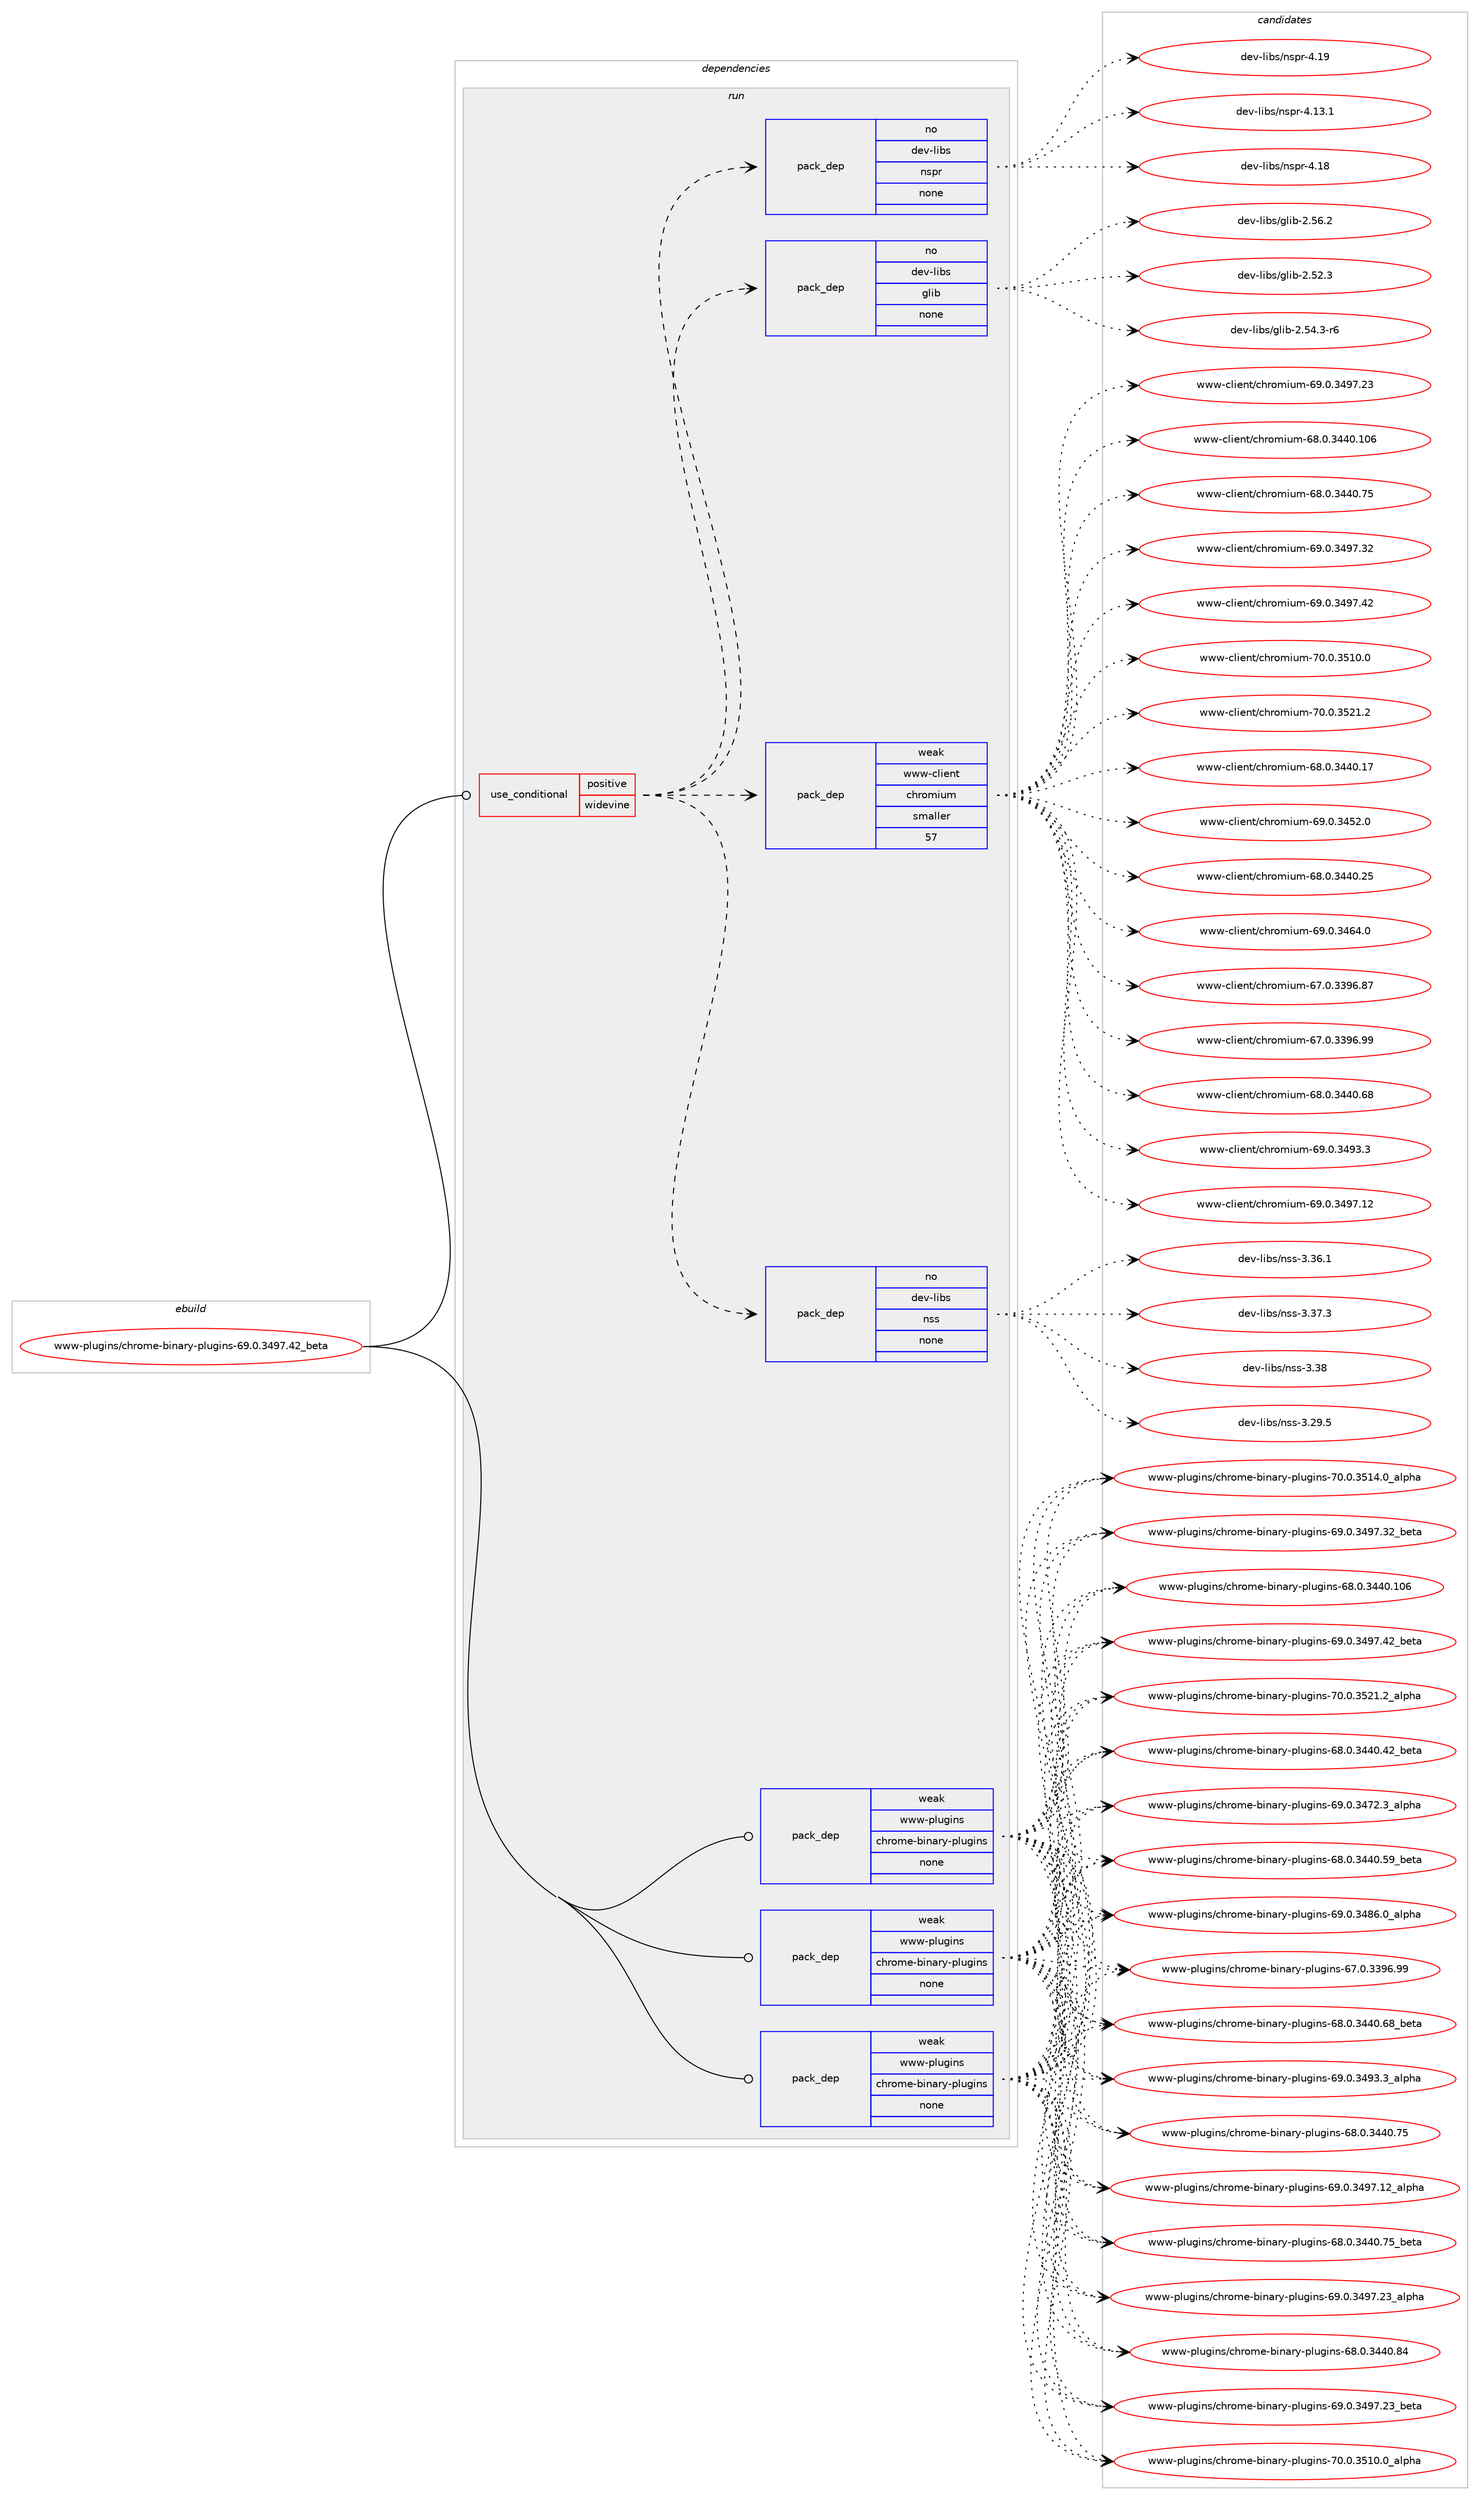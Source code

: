 digraph prolog {

# *************
# Graph options
# *************

newrank=true;
concentrate=true;
compound=true;
graph [rankdir=LR,fontname=Helvetica,fontsize=10,ranksep=1.5];#, ranksep=2.5, nodesep=0.2];
edge  [arrowhead=vee];
node  [fontname=Helvetica,fontsize=10];

# **********
# The ebuild
# **********

subgraph cluster_leftcol {
color=gray;
rank=same;
label=<<i>ebuild</i>>;
id [label="www-plugins/chrome-binary-plugins-69.0.3497.42_beta", color=red, width=4, href="../www-plugins/chrome-binary-plugins-69.0.3497.42_beta.svg"];
}

# ****************
# The dependencies
# ****************

subgraph cluster_midcol {
color=gray;
label=<<i>dependencies</i>>;
subgraph cluster_compile {
fillcolor="#eeeeee";
style=filled;
label=<<i>compile</i>>;
}
subgraph cluster_compileandrun {
fillcolor="#eeeeee";
style=filled;
label=<<i>compile and run</i>>;
}
subgraph cluster_run {
fillcolor="#eeeeee";
style=filled;
label=<<i>run</i>>;
subgraph cond338 {
dependency2432 [label=<<TABLE BORDER="0" CELLBORDER="1" CELLSPACING="0" CELLPADDING="4"><TR><TD ROWSPAN="3" CELLPADDING="10">use_conditional</TD></TR><TR><TD>positive</TD></TR><TR><TD>widevine</TD></TR></TABLE>>, shape=none, color=red];
subgraph pack1947 {
dependency2433 [label=<<TABLE BORDER="0" CELLBORDER="1" CELLSPACING="0" CELLPADDING="4" WIDTH="220"><TR><TD ROWSPAN="6" CELLPADDING="30">pack_dep</TD></TR><TR><TD WIDTH="110">no</TD></TR><TR><TD>dev-libs</TD></TR><TR><TD>glib</TD></TR><TR><TD>none</TD></TR><TR><TD></TD></TR></TABLE>>, shape=none, color=blue];
}
dependency2432:e -> dependency2433:w [weight=20,style="dashed",arrowhead="vee"];
subgraph pack1948 {
dependency2434 [label=<<TABLE BORDER="0" CELLBORDER="1" CELLSPACING="0" CELLPADDING="4" WIDTH="220"><TR><TD ROWSPAN="6" CELLPADDING="30">pack_dep</TD></TR><TR><TD WIDTH="110">no</TD></TR><TR><TD>dev-libs</TD></TR><TR><TD>nspr</TD></TR><TR><TD>none</TD></TR><TR><TD></TD></TR></TABLE>>, shape=none, color=blue];
}
dependency2432:e -> dependency2434:w [weight=20,style="dashed",arrowhead="vee"];
subgraph pack1949 {
dependency2435 [label=<<TABLE BORDER="0" CELLBORDER="1" CELLSPACING="0" CELLPADDING="4" WIDTH="220"><TR><TD ROWSPAN="6" CELLPADDING="30">pack_dep</TD></TR><TR><TD WIDTH="110">no</TD></TR><TR><TD>dev-libs</TD></TR><TR><TD>nss</TD></TR><TR><TD>none</TD></TR><TR><TD></TD></TR></TABLE>>, shape=none, color=blue];
}
dependency2432:e -> dependency2435:w [weight=20,style="dashed",arrowhead="vee"];
subgraph pack1950 {
dependency2436 [label=<<TABLE BORDER="0" CELLBORDER="1" CELLSPACING="0" CELLPADDING="4" WIDTH="220"><TR><TD ROWSPAN="6" CELLPADDING="30">pack_dep</TD></TR><TR><TD WIDTH="110">weak</TD></TR><TR><TD>www-client</TD></TR><TR><TD>chromium</TD></TR><TR><TD>smaller</TD></TR><TR><TD>57</TD></TR></TABLE>>, shape=none, color=blue];
}
dependency2432:e -> dependency2436:w [weight=20,style="dashed",arrowhead="vee"];
}
id:e -> dependency2432:w [weight=20,style="solid",arrowhead="odot"];
subgraph pack1951 {
dependency2437 [label=<<TABLE BORDER="0" CELLBORDER="1" CELLSPACING="0" CELLPADDING="4" WIDTH="220"><TR><TD ROWSPAN="6" CELLPADDING="30">pack_dep</TD></TR><TR><TD WIDTH="110">weak</TD></TR><TR><TD>www-plugins</TD></TR><TR><TD>chrome-binary-plugins</TD></TR><TR><TD>none</TD></TR><TR><TD></TD></TR></TABLE>>, shape=none, color=blue];
}
id:e -> dependency2437:w [weight=20,style="solid",arrowhead="odot"];
subgraph pack1952 {
dependency2438 [label=<<TABLE BORDER="0" CELLBORDER="1" CELLSPACING="0" CELLPADDING="4" WIDTH="220"><TR><TD ROWSPAN="6" CELLPADDING="30">pack_dep</TD></TR><TR><TD WIDTH="110">weak</TD></TR><TR><TD>www-plugins</TD></TR><TR><TD>chrome-binary-plugins</TD></TR><TR><TD>none</TD></TR><TR><TD></TD></TR></TABLE>>, shape=none, color=blue];
}
id:e -> dependency2438:w [weight=20,style="solid",arrowhead="odot"];
subgraph pack1953 {
dependency2439 [label=<<TABLE BORDER="0" CELLBORDER="1" CELLSPACING="0" CELLPADDING="4" WIDTH="220"><TR><TD ROWSPAN="6" CELLPADDING="30">pack_dep</TD></TR><TR><TD WIDTH="110">weak</TD></TR><TR><TD>www-plugins</TD></TR><TR><TD>chrome-binary-plugins</TD></TR><TR><TD>none</TD></TR><TR><TD></TD></TR></TABLE>>, shape=none, color=blue];
}
id:e -> dependency2439:w [weight=20,style="solid",arrowhead="odot"];
}
}

# **************
# The candidates
# **************

subgraph cluster_choices {
rank=same;
color=gray;
label=<<i>candidates</i>>;

subgraph choice1947 {
color=black;
nodesep=1;
choice1001011184510810598115471031081059845504653504651 [label="dev-libs/glib-2.52.3", color=red, width=4,href="../dev-libs/glib-2.52.3.svg"];
choice10010111845108105981154710310810598455046535246514511454 [label="dev-libs/glib-2.54.3-r6", color=red, width=4,href="../dev-libs/glib-2.54.3-r6.svg"];
choice1001011184510810598115471031081059845504653544650 [label="dev-libs/glib-2.56.2", color=red, width=4,href="../dev-libs/glib-2.56.2.svg"];
dependency2433:e -> choice1001011184510810598115471031081059845504653504651:w [style=dotted,weight="100"];
dependency2433:e -> choice10010111845108105981154710310810598455046535246514511454:w [style=dotted,weight="100"];
dependency2433:e -> choice1001011184510810598115471031081059845504653544650:w [style=dotted,weight="100"];
}
subgraph choice1948 {
color=black;
nodesep=1;
choice10010111845108105981154711011511211445524649514649 [label="dev-libs/nspr-4.13.1", color=red, width=4,href="../dev-libs/nspr-4.13.1.svg"];
choice1001011184510810598115471101151121144552464956 [label="dev-libs/nspr-4.18", color=red, width=4,href="../dev-libs/nspr-4.18.svg"];
choice1001011184510810598115471101151121144552464957 [label="dev-libs/nspr-4.19", color=red, width=4,href="../dev-libs/nspr-4.19.svg"];
dependency2434:e -> choice10010111845108105981154711011511211445524649514649:w [style=dotted,weight="100"];
dependency2434:e -> choice1001011184510810598115471101151121144552464956:w [style=dotted,weight="100"];
dependency2434:e -> choice1001011184510810598115471101151121144552464957:w [style=dotted,weight="100"];
}
subgraph choice1949 {
color=black;
nodesep=1;
choice10010111845108105981154711011511545514650574653 [label="dev-libs/nss-3.29.5", color=red, width=4,href="../dev-libs/nss-3.29.5.svg"];
choice10010111845108105981154711011511545514651544649 [label="dev-libs/nss-3.36.1", color=red, width=4,href="../dev-libs/nss-3.36.1.svg"];
choice10010111845108105981154711011511545514651554651 [label="dev-libs/nss-3.37.3", color=red, width=4,href="../dev-libs/nss-3.37.3.svg"];
choice1001011184510810598115471101151154551465156 [label="dev-libs/nss-3.38", color=red, width=4,href="../dev-libs/nss-3.38.svg"];
dependency2435:e -> choice10010111845108105981154711011511545514650574653:w [style=dotted,weight="100"];
dependency2435:e -> choice10010111845108105981154711011511545514651544649:w [style=dotted,weight="100"];
dependency2435:e -> choice10010111845108105981154711011511545514651554651:w [style=dotted,weight="100"];
dependency2435:e -> choice1001011184510810598115471101151154551465156:w [style=dotted,weight="100"];
}
subgraph choice1950 {
color=black;
nodesep=1;
choice1191191194599108105101110116479910411411110910511710945545646484651525248464955 [label="www-client/chromium-68.0.3440.17", color=red, width=4,href="../www-client/chromium-68.0.3440.17.svg"];
choice11911911945991081051011101164799104114111109105117109455457464846515253504648 [label="www-client/chromium-69.0.3452.0", color=red, width=4,href="../www-client/chromium-69.0.3452.0.svg"];
choice1191191194599108105101110116479910411411110910511710945545646484651525248465053 [label="www-client/chromium-68.0.3440.25", color=red, width=4,href="../www-client/chromium-68.0.3440.25.svg"];
choice11911911945991081051011101164799104114111109105117109455457464846515254524648 [label="www-client/chromium-69.0.3464.0", color=red, width=4,href="../www-client/chromium-69.0.3464.0.svg"];
choice1191191194599108105101110116479910411411110910511710945545546484651515754465655 [label="www-client/chromium-67.0.3396.87", color=red, width=4,href="../www-client/chromium-67.0.3396.87.svg"];
choice1191191194599108105101110116479910411411110910511710945545546484651515754465757 [label="www-client/chromium-67.0.3396.99", color=red, width=4,href="../www-client/chromium-67.0.3396.99.svg"];
choice1191191194599108105101110116479910411411110910511710945545646484651525248465456 [label="www-client/chromium-68.0.3440.68", color=red, width=4,href="../www-client/chromium-68.0.3440.68.svg"];
choice11911911945991081051011101164799104114111109105117109455457464846515257514651 [label="www-client/chromium-69.0.3493.3", color=red, width=4,href="../www-client/chromium-69.0.3493.3.svg"];
choice1191191194599108105101110116479910411411110910511710945545746484651525755464950 [label="www-client/chromium-69.0.3497.12", color=red, width=4,href="../www-client/chromium-69.0.3497.12.svg"];
choice1191191194599108105101110116479910411411110910511710945545746484651525755465051 [label="www-client/chromium-69.0.3497.23", color=red, width=4,href="../www-client/chromium-69.0.3497.23.svg"];
choice119119119459910810510111011647991041141111091051171094554564648465152524846494854 [label="www-client/chromium-68.0.3440.106", color=red, width=4,href="../www-client/chromium-68.0.3440.106.svg"];
choice1191191194599108105101110116479910411411110910511710945545646484651525248465553 [label="www-client/chromium-68.0.3440.75", color=red, width=4,href="../www-client/chromium-68.0.3440.75.svg"];
choice1191191194599108105101110116479910411411110910511710945545746484651525755465150 [label="www-client/chromium-69.0.3497.32", color=red, width=4,href="../www-client/chromium-69.0.3497.32.svg"];
choice1191191194599108105101110116479910411411110910511710945545746484651525755465250 [label="www-client/chromium-69.0.3497.42", color=red, width=4,href="../www-client/chromium-69.0.3497.42.svg"];
choice11911911945991081051011101164799104114111109105117109455548464846515349484648 [label="www-client/chromium-70.0.3510.0", color=red, width=4,href="../www-client/chromium-70.0.3510.0.svg"];
choice11911911945991081051011101164799104114111109105117109455548464846515350494650 [label="www-client/chromium-70.0.3521.2", color=red, width=4,href="../www-client/chromium-70.0.3521.2.svg"];
dependency2436:e -> choice1191191194599108105101110116479910411411110910511710945545646484651525248464955:w [style=dotted,weight="100"];
dependency2436:e -> choice11911911945991081051011101164799104114111109105117109455457464846515253504648:w [style=dotted,weight="100"];
dependency2436:e -> choice1191191194599108105101110116479910411411110910511710945545646484651525248465053:w [style=dotted,weight="100"];
dependency2436:e -> choice11911911945991081051011101164799104114111109105117109455457464846515254524648:w [style=dotted,weight="100"];
dependency2436:e -> choice1191191194599108105101110116479910411411110910511710945545546484651515754465655:w [style=dotted,weight="100"];
dependency2436:e -> choice1191191194599108105101110116479910411411110910511710945545546484651515754465757:w [style=dotted,weight="100"];
dependency2436:e -> choice1191191194599108105101110116479910411411110910511710945545646484651525248465456:w [style=dotted,weight="100"];
dependency2436:e -> choice11911911945991081051011101164799104114111109105117109455457464846515257514651:w [style=dotted,weight="100"];
dependency2436:e -> choice1191191194599108105101110116479910411411110910511710945545746484651525755464950:w [style=dotted,weight="100"];
dependency2436:e -> choice1191191194599108105101110116479910411411110910511710945545746484651525755465051:w [style=dotted,weight="100"];
dependency2436:e -> choice119119119459910810510111011647991041141111091051171094554564648465152524846494854:w [style=dotted,weight="100"];
dependency2436:e -> choice1191191194599108105101110116479910411411110910511710945545646484651525248465553:w [style=dotted,weight="100"];
dependency2436:e -> choice1191191194599108105101110116479910411411110910511710945545746484651525755465150:w [style=dotted,weight="100"];
dependency2436:e -> choice1191191194599108105101110116479910411411110910511710945545746484651525755465250:w [style=dotted,weight="100"];
dependency2436:e -> choice11911911945991081051011101164799104114111109105117109455548464846515349484648:w [style=dotted,weight="100"];
dependency2436:e -> choice11911911945991081051011101164799104114111109105117109455548464846515350494650:w [style=dotted,weight="100"];
}
subgraph choice1951 {
color=black;
nodesep=1;
choice1191191194511210811710310511011547991041141111091014598105110971141214511210811710310511011545545646484651525248465250959810111697 [label="www-plugins/chrome-binary-plugins-68.0.3440.42_beta", color=red, width=4,href="../www-plugins/chrome-binary-plugins-68.0.3440.42_beta.svg"];
choice11911911945112108117103105110115479910411411110910145981051109711412145112108117103105110115455457464846515255504651959710811210497 [label="www-plugins/chrome-binary-plugins-69.0.3472.3_alpha", color=red, width=4,href="../www-plugins/chrome-binary-plugins-69.0.3472.3_alpha.svg"];
choice1191191194511210811710310511011547991041141111091014598105110971141214511210811710310511011545545646484651525248465357959810111697 [label="www-plugins/chrome-binary-plugins-68.0.3440.59_beta", color=red, width=4,href="../www-plugins/chrome-binary-plugins-68.0.3440.59_beta.svg"];
choice11911911945112108117103105110115479910411411110910145981051109711412145112108117103105110115455457464846515256544648959710811210497 [label="www-plugins/chrome-binary-plugins-69.0.3486.0_alpha", color=red, width=4,href="../www-plugins/chrome-binary-plugins-69.0.3486.0_alpha.svg"];
choice1191191194511210811710310511011547991041141111091014598105110971141214511210811710310511011545545546484651515754465757 [label="www-plugins/chrome-binary-plugins-67.0.3396.99", color=red, width=4,href="../www-plugins/chrome-binary-plugins-67.0.3396.99.svg"];
choice1191191194511210811710310511011547991041141111091014598105110971141214511210811710310511011545545646484651525248465456959810111697 [label="www-plugins/chrome-binary-plugins-68.0.3440.68_beta", color=red, width=4,href="../www-plugins/chrome-binary-plugins-68.0.3440.68_beta.svg"];
choice11911911945112108117103105110115479910411411110910145981051109711412145112108117103105110115455457464846515257514651959710811210497 [label="www-plugins/chrome-binary-plugins-69.0.3493.3_alpha", color=red, width=4,href="../www-plugins/chrome-binary-plugins-69.0.3493.3_alpha.svg"];
choice1191191194511210811710310511011547991041141111091014598105110971141214511210811710310511011545545646484651525248465553 [label="www-plugins/chrome-binary-plugins-68.0.3440.75", color=red, width=4,href="../www-plugins/chrome-binary-plugins-68.0.3440.75.svg"];
choice1191191194511210811710310511011547991041141111091014598105110971141214511210811710310511011545545746484651525755464950959710811210497 [label="www-plugins/chrome-binary-plugins-69.0.3497.12_alpha", color=red, width=4,href="../www-plugins/chrome-binary-plugins-69.0.3497.12_alpha.svg"];
choice1191191194511210811710310511011547991041141111091014598105110971141214511210811710310511011545545646484651525248465553959810111697 [label="www-plugins/chrome-binary-plugins-68.0.3440.75_beta", color=red, width=4,href="../www-plugins/chrome-binary-plugins-68.0.3440.75_beta.svg"];
choice1191191194511210811710310511011547991041141111091014598105110971141214511210811710310511011545545746484651525755465051959710811210497 [label="www-plugins/chrome-binary-plugins-69.0.3497.23_alpha", color=red, width=4,href="../www-plugins/chrome-binary-plugins-69.0.3497.23_alpha.svg"];
choice1191191194511210811710310511011547991041141111091014598105110971141214511210811710310511011545545646484651525248465652 [label="www-plugins/chrome-binary-plugins-68.0.3440.84", color=red, width=4,href="../www-plugins/chrome-binary-plugins-68.0.3440.84.svg"];
choice1191191194511210811710310511011547991041141111091014598105110971141214511210811710310511011545545746484651525755465051959810111697 [label="www-plugins/chrome-binary-plugins-69.0.3497.23_beta", color=red, width=4,href="../www-plugins/chrome-binary-plugins-69.0.3497.23_beta.svg"];
choice11911911945112108117103105110115479910411411110910145981051109711412145112108117103105110115455548464846515349484648959710811210497 [label="www-plugins/chrome-binary-plugins-70.0.3510.0_alpha", color=red, width=4,href="../www-plugins/chrome-binary-plugins-70.0.3510.0_alpha.svg"];
choice11911911945112108117103105110115479910411411110910145981051109711412145112108117103105110115455548464846515349524648959710811210497 [label="www-plugins/chrome-binary-plugins-70.0.3514.0_alpha", color=red, width=4,href="../www-plugins/chrome-binary-plugins-70.0.3514.0_alpha.svg"];
choice1191191194511210811710310511011547991041141111091014598105110971141214511210811710310511011545545746484651525755465150959810111697 [label="www-plugins/chrome-binary-plugins-69.0.3497.32_beta", color=red, width=4,href="../www-plugins/chrome-binary-plugins-69.0.3497.32_beta.svg"];
choice119119119451121081171031051101154799104114111109101459810511097114121451121081171031051101154554564648465152524846494854 [label="www-plugins/chrome-binary-plugins-68.0.3440.106", color=red, width=4,href="../www-plugins/chrome-binary-plugins-68.0.3440.106.svg"];
choice1191191194511210811710310511011547991041141111091014598105110971141214511210811710310511011545545746484651525755465250959810111697 [label="www-plugins/chrome-binary-plugins-69.0.3497.42_beta", color=red, width=4,href="../www-plugins/chrome-binary-plugins-69.0.3497.42_beta.svg"];
choice11911911945112108117103105110115479910411411110910145981051109711412145112108117103105110115455548464846515350494650959710811210497 [label="www-plugins/chrome-binary-plugins-70.0.3521.2_alpha", color=red, width=4,href="../www-plugins/chrome-binary-plugins-70.0.3521.2_alpha.svg"];
dependency2437:e -> choice1191191194511210811710310511011547991041141111091014598105110971141214511210811710310511011545545646484651525248465250959810111697:w [style=dotted,weight="100"];
dependency2437:e -> choice11911911945112108117103105110115479910411411110910145981051109711412145112108117103105110115455457464846515255504651959710811210497:w [style=dotted,weight="100"];
dependency2437:e -> choice1191191194511210811710310511011547991041141111091014598105110971141214511210811710310511011545545646484651525248465357959810111697:w [style=dotted,weight="100"];
dependency2437:e -> choice11911911945112108117103105110115479910411411110910145981051109711412145112108117103105110115455457464846515256544648959710811210497:w [style=dotted,weight="100"];
dependency2437:e -> choice1191191194511210811710310511011547991041141111091014598105110971141214511210811710310511011545545546484651515754465757:w [style=dotted,weight="100"];
dependency2437:e -> choice1191191194511210811710310511011547991041141111091014598105110971141214511210811710310511011545545646484651525248465456959810111697:w [style=dotted,weight="100"];
dependency2437:e -> choice11911911945112108117103105110115479910411411110910145981051109711412145112108117103105110115455457464846515257514651959710811210497:w [style=dotted,weight="100"];
dependency2437:e -> choice1191191194511210811710310511011547991041141111091014598105110971141214511210811710310511011545545646484651525248465553:w [style=dotted,weight="100"];
dependency2437:e -> choice1191191194511210811710310511011547991041141111091014598105110971141214511210811710310511011545545746484651525755464950959710811210497:w [style=dotted,weight="100"];
dependency2437:e -> choice1191191194511210811710310511011547991041141111091014598105110971141214511210811710310511011545545646484651525248465553959810111697:w [style=dotted,weight="100"];
dependency2437:e -> choice1191191194511210811710310511011547991041141111091014598105110971141214511210811710310511011545545746484651525755465051959710811210497:w [style=dotted,weight="100"];
dependency2437:e -> choice1191191194511210811710310511011547991041141111091014598105110971141214511210811710310511011545545646484651525248465652:w [style=dotted,weight="100"];
dependency2437:e -> choice1191191194511210811710310511011547991041141111091014598105110971141214511210811710310511011545545746484651525755465051959810111697:w [style=dotted,weight="100"];
dependency2437:e -> choice11911911945112108117103105110115479910411411110910145981051109711412145112108117103105110115455548464846515349484648959710811210497:w [style=dotted,weight="100"];
dependency2437:e -> choice11911911945112108117103105110115479910411411110910145981051109711412145112108117103105110115455548464846515349524648959710811210497:w [style=dotted,weight="100"];
dependency2437:e -> choice1191191194511210811710310511011547991041141111091014598105110971141214511210811710310511011545545746484651525755465150959810111697:w [style=dotted,weight="100"];
dependency2437:e -> choice119119119451121081171031051101154799104114111109101459810511097114121451121081171031051101154554564648465152524846494854:w [style=dotted,weight="100"];
dependency2437:e -> choice1191191194511210811710310511011547991041141111091014598105110971141214511210811710310511011545545746484651525755465250959810111697:w [style=dotted,weight="100"];
dependency2437:e -> choice11911911945112108117103105110115479910411411110910145981051109711412145112108117103105110115455548464846515350494650959710811210497:w [style=dotted,weight="100"];
}
subgraph choice1952 {
color=black;
nodesep=1;
choice1191191194511210811710310511011547991041141111091014598105110971141214511210811710310511011545545646484651525248465250959810111697 [label="www-plugins/chrome-binary-plugins-68.0.3440.42_beta", color=red, width=4,href="../www-plugins/chrome-binary-plugins-68.0.3440.42_beta.svg"];
choice11911911945112108117103105110115479910411411110910145981051109711412145112108117103105110115455457464846515255504651959710811210497 [label="www-plugins/chrome-binary-plugins-69.0.3472.3_alpha", color=red, width=4,href="../www-plugins/chrome-binary-plugins-69.0.3472.3_alpha.svg"];
choice1191191194511210811710310511011547991041141111091014598105110971141214511210811710310511011545545646484651525248465357959810111697 [label="www-plugins/chrome-binary-plugins-68.0.3440.59_beta", color=red, width=4,href="../www-plugins/chrome-binary-plugins-68.0.3440.59_beta.svg"];
choice11911911945112108117103105110115479910411411110910145981051109711412145112108117103105110115455457464846515256544648959710811210497 [label="www-plugins/chrome-binary-plugins-69.0.3486.0_alpha", color=red, width=4,href="../www-plugins/chrome-binary-plugins-69.0.3486.0_alpha.svg"];
choice1191191194511210811710310511011547991041141111091014598105110971141214511210811710310511011545545546484651515754465757 [label="www-plugins/chrome-binary-plugins-67.0.3396.99", color=red, width=4,href="../www-plugins/chrome-binary-plugins-67.0.3396.99.svg"];
choice1191191194511210811710310511011547991041141111091014598105110971141214511210811710310511011545545646484651525248465456959810111697 [label="www-plugins/chrome-binary-plugins-68.0.3440.68_beta", color=red, width=4,href="../www-plugins/chrome-binary-plugins-68.0.3440.68_beta.svg"];
choice11911911945112108117103105110115479910411411110910145981051109711412145112108117103105110115455457464846515257514651959710811210497 [label="www-plugins/chrome-binary-plugins-69.0.3493.3_alpha", color=red, width=4,href="../www-plugins/chrome-binary-plugins-69.0.3493.3_alpha.svg"];
choice1191191194511210811710310511011547991041141111091014598105110971141214511210811710310511011545545646484651525248465553 [label="www-plugins/chrome-binary-plugins-68.0.3440.75", color=red, width=4,href="../www-plugins/chrome-binary-plugins-68.0.3440.75.svg"];
choice1191191194511210811710310511011547991041141111091014598105110971141214511210811710310511011545545746484651525755464950959710811210497 [label="www-plugins/chrome-binary-plugins-69.0.3497.12_alpha", color=red, width=4,href="../www-plugins/chrome-binary-plugins-69.0.3497.12_alpha.svg"];
choice1191191194511210811710310511011547991041141111091014598105110971141214511210811710310511011545545646484651525248465553959810111697 [label="www-plugins/chrome-binary-plugins-68.0.3440.75_beta", color=red, width=4,href="../www-plugins/chrome-binary-plugins-68.0.3440.75_beta.svg"];
choice1191191194511210811710310511011547991041141111091014598105110971141214511210811710310511011545545746484651525755465051959710811210497 [label="www-plugins/chrome-binary-plugins-69.0.3497.23_alpha", color=red, width=4,href="../www-plugins/chrome-binary-plugins-69.0.3497.23_alpha.svg"];
choice1191191194511210811710310511011547991041141111091014598105110971141214511210811710310511011545545646484651525248465652 [label="www-plugins/chrome-binary-plugins-68.0.3440.84", color=red, width=4,href="../www-plugins/chrome-binary-plugins-68.0.3440.84.svg"];
choice1191191194511210811710310511011547991041141111091014598105110971141214511210811710310511011545545746484651525755465051959810111697 [label="www-plugins/chrome-binary-plugins-69.0.3497.23_beta", color=red, width=4,href="../www-plugins/chrome-binary-plugins-69.0.3497.23_beta.svg"];
choice11911911945112108117103105110115479910411411110910145981051109711412145112108117103105110115455548464846515349484648959710811210497 [label="www-plugins/chrome-binary-plugins-70.0.3510.0_alpha", color=red, width=4,href="../www-plugins/chrome-binary-plugins-70.0.3510.0_alpha.svg"];
choice11911911945112108117103105110115479910411411110910145981051109711412145112108117103105110115455548464846515349524648959710811210497 [label="www-plugins/chrome-binary-plugins-70.0.3514.0_alpha", color=red, width=4,href="../www-plugins/chrome-binary-plugins-70.0.3514.0_alpha.svg"];
choice1191191194511210811710310511011547991041141111091014598105110971141214511210811710310511011545545746484651525755465150959810111697 [label="www-plugins/chrome-binary-plugins-69.0.3497.32_beta", color=red, width=4,href="../www-plugins/chrome-binary-plugins-69.0.3497.32_beta.svg"];
choice119119119451121081171031051101154799104114111109101459810511097114121451121081171031051101154554564648465152524846494854 [label="www-plugins/chrome-binary-plugins-68.0.3440.106", color=red, width=4,href="../www-plugins/chrome-binary-plugins-68.0.3440.106.svg"];
choice1191191194511210811710310511011547991041141111091014598105110971141214511210811710310511011545545746484651525755465250959810111697 [label="www-plugins/chrome-binary-plugins-69.0.3497.42_beta", color=red, width=4,href="../www-plugins/chrome-binary-plugins-69.0.3497.42_beta.svg"];
choice11911911945112108117103105110115479910411411110910145981051109711412145112108117103105110115455548464846515350494650959710811210497 [label="www-plugins/chrome-binary-plugins-70.0.3521.2_alpha", color=red, width=4,href="../www-plugins/chrome-binary-plugins-70.0.3521.2_alpha.svg"];
dependency2438:e -> choice1191191194511210811710310511011547991041141111091014598105110971141214511210811710310511011545545646484651525248465250959810111697:w [style=dotted,weight="100"];
dependency2438:e -> choice11911911945112108117103105110115479910411411110910145981051109711412145112108117103105110115455457464846515255504651959710811210497:w [style=dotted,weight="100"];
dependency2438:e -> choice1191191194511210811710310511011547991041141111091014598105110971141214511210811710310511011545545646484651525248465357959810111697:w [style=dotted,weight="100"];
dependency2438:e -> choice11911911945112108117103105110115479910411411110910145981051109711412145112108117103105110115455457464846515256544648959710811210497:w [style=dotted,weight="100"];
dependency2438:e -> choice1191191194511210811710310511011547991041141111091014598105110971141214511210811710310511011545545546484651515754465757:w [style=dotted,weight="100"];
dependency2438:e -> choice1191191194511210811710310511011547991041141111091014598105110971141214511210811710310511011545545646484651525248465456959810111697:w [style=dotted,weight="100"];
dependency2438:e -> choice11911911945112108117103105110115479910411411110910145981051109711412145112108117103105110115455457464846515257514651959710811210497:w [style=dotted,weight="100"];
dependency2438:e -> choice1191191194511210811710310511011547991041141111091014598105110971141214511210811710310511011545545646484651525248465553:w [style=dotted,weight="100"];
dependency2438:e -> choice1191191194511210811710310511011547991041141111091014598105110971141214511210811710310511011545545746484651525755464950959710811210497:w [style=dotted,weight="100"];
dependency2438:e -> choice1191191194511210811710310511011547991041141111091014598105110971141214511210811710310511011545545646484651525248465553959810111697:w [style=dotted,weight="100"];
dependency2438:e -> choice1191191194511210811710310511011547991041141111091014598105110971141214511210811710310511011545545746484651525755465051959710811210497:w [style=dotted,weight="100"];
dependency2438:e -> choice1191191194511210811710310511011547991041141111091014598105110971141214511210811710310511011545545646484651525248465652:w [style=dotted,weight="100"];
dependency2438:e -> choice1191191194511210811710310511011547991041141111091014598105110971141214511210811710310511011545545746484651525755465051959810111697:w [style=dotted,weight="100"];
dependency2438:e -> choice11911911945112108117103105110115479910411411110910145981051109711412145112108117103105110115455548464846515349484648959710811210497:w [style=dotted,weight="100"];
dependency2438:e -> choice11911911945112108117103105110115479910411411110910145981051109711412145112108117103105110115455548464846515349524648959710811210497:w [style=dotted,weight="100"];
dependency2438:e -> choice1191191194511210811710310511011547991041141111091014598105110971141214511210811710310511011545545746484651525755465150959810111697:w [style=dotted,weight="100"];
dependency2438:e -> choice119119119451121081171031051101154799104114111109101459810511097114121451121081171031051101154554564648465152524846494854:w [style=dotted,weight="100"];
dependency2438:e -> choice1191191194511210811710310511011547991041141111091014598105110971141214511210811710310511011545545746484651525755465250959810111697:w [style=dotted,weight="100"];
dependency2438:e -> choice11911911945112108117103105110115479910411411110910145981051109711412145112108117103105110115455548464846515350494650959710811210497:w [style=dotted,weight="100"];
}
subgraph choice1953 {
color=black;
nodesep=1;
choice1191191194511210811710310511011547991041141111091014598105110971141214511210811710310511011545545646484651525248465250959810111697 [label="www-plugins/chrome-binary-plugins-68.0.3440.42_beta", color=red, width=4,href="../www-plugins/chrome-binary-plugins-68.0.3440.42_beta.svg"];
choice11911911945112108117103105110115479910411411110910145981051109711412145112108117103105110115455457464846515255504651959710811210497 [label="www-plugins/chrome-binary-plugins-69.0.3472.3_alpha", color=red, width=4,href="../www-plugins/chrome-binary-plugins-69.0.3472.3_alpha.svg"];
choice1191191194511210811710310511011547991041141111091014598105110971141214511210811710310511011545545646484651525248465357959810111697 [label="www-plugins/chrome-binary-plugins-68.0.3440.59_beta", color=red, width=4,href="../www-plugins/chrome-binary-plugins-68.0.3440.59_beta.svg"];
choice11911911945112108117103105110115479910411411110910145981051109711412145112108117103105110115455457464846515256544648959710811210497 [label="www-plugins/chrome-binary-plugins-69.0.3486.0_alpha", color=red, width=4,href="../www-plugins/chrome-binary-plugins-69.0.3486.0_alpha.svg"];
choice1191191194511210811710310511011547991041141111091014598105110971141214511210811710310511011545545546484651515754465757 [label="www-plugins/chrome-binary-plugins-67.0.3396.99", color=red, width=4,href="../www-plugins/chrome-binary-plugins-67.0.3396.99.svg"];
choice1191191194511210811710310511011547991041141111091014598105110971141214511210811710310511011545545646484651525248465456959810111697 [label="www-plugins/chrome-binary-plugins-68.0.3440.68_beta", color=red, width=4,href="../www-plugins/chrome-binary-plugins-68.0.3440.68_beta.svg"];
choice11911911945112108117103105110115479910411411110910145981051109711412145112108117103105110115455457464846515257514651959710811210497 [label="www-plugins/chrome-binary-plugins-69.0.3493.3_alpha", color=red, width=4,href="../www-plugins/chrome-binary-plugins-69.0.3493.3_alpha.svg"];
choice1191191194511210811710310511011547991041141111091014598105110971141214511210811710310511011545545646484651525248465553 [label="www-plugins/chrome-binary-plugins-68.0.3440.75", color=red, width=4,href="../www-plugins/chrome-binary-plugins-68.0.3440.75.svg"];
choice1191191194511210811710310511011547991041141111091014598105110971141214511210811710310511011545545746484651525755464950959710811210497 [label="www-plugins/chrome-binary-plugins-69.0.3497.12_alpha", color=red, width=4,href="../www-plugins/chrome-binary-plugins-69.0.3497.12_alpha.svg"];
choice1191191194511210811710310511011547991041141111091014598105110971141214511210811710310511011545545646484651525248465553959810111697 [label="www-plugins/chrome-binary-plugins-68.0.3440.75_beta", color=red, width=4,href="../www-plugins/chrome-binary-plugins-68.0.3440.75_beta.svg"];
choice1191191194511210811710310511011547991041141111091014598105110971141214511210811710310511011545545746484651525755465051959710811210497 [label="www-plugins/chrome-binary-plugins-69.0.3497.23_alpha", color=red, width=4,href="../www-plugins/chrome-binary-plugins-69.0.3497.23_alpha.svg"];
choice1191191194511210811710310511011547991041141111091014598105110971141214511210811710310511011545545646484651525248465652 [label="www-plugins/chrome-binary-plugins-68.0.3440.84", color=red, width=4,href="../www-plugins/chrome-binary-plugins-68.0.3440.84.svg"];
choice1191191194511210811710310511011547991041141111091014598105110971141214511210811710310511011545545746484651525755465051959810111697 [label="www-plugins/chrome-binary-plugins-69.0.3497.23_beta", color=red, width=4,href="../www-plugins/chrome-binary-plugins-69.0.3497.23_beta.svg"];
choice11911911945112108117103105110115479910411411110910145981051109711412145112108117103105110115455548464846515349484648959710811210497 [label="www-plugins/chrome-binary-plugins-70.0.3510.0_alpha", color=red, width=4,href="../www-plugins/chrome-binary-plugins-70.0.3510.0_alpha.svg"];
choice11911911945112108117103105110115479910411411110910145981051109711412145112108117103105110115455548464846515349524648959710811210497 [label="www-plugins/chrome-binary-plugins-70.0.3514.0_alpha", color=red, width=4,href="../www-plugins/chrome-binary-plugins-70.0.3514.0_alpha.svg"];
choice1191191194511210811710310511011547991041141111091014598105110971141214511210811710310511011545545746484651525755465150959810111697 [label="www-plugins/chrome-binary-plugins-69.0.3497.32_beta", color=red, width=4,href="../www-plugins/chrome-binary-plugins-69.0.3497.32_beta.svg"];
choice119119119451121081171031051101154799104114111109101459810511097114121451121081171031051101154554564648465152524846494854 [label="www-plugins/chrome-binary-plugins-68.0.3440.106", color=red, width=4,href="../www-plugins/chrome-binary-plugins-68.0.3440.106.svg"];
choice1191191194511210811710310511011547991041141111091014598105110971141214511210811710310511011545545746484651525755465250959810111697 [label="www-plugins/chrome-binary-plugins-69.0.3497.42_beta", color=red, width=4,href="../www-plugins/chrome-binary-plugins-69.0.3497.42_beta.svg"];
choice11911911945112108117103105110115479910411411110910145981051109711412145112108117103105110115455548464846515350494650959710811210497 [label="www-plugins/chrome-binary-plugins-70.0.3521.2_alpha", color=red, width=4,href="../www-plugins/chrome-binary-plugins-70.0.3521.2_alpha.svg"];
dependency2439:e -> choice1191191194511210811710310511011547991041141111091014598105110971141214511210811710310511011545545646484651525248465250959810111697:w [style=dotted,weight="100"];
dependency2439:e -> choice11911911945112108117103105110115479910411411110910145981051109711412145112108117103105110115455457464846515255504651959710811210497:w [style=dotted,weight="100"];
dependency2439:e -> choice1191191194511210811710310511011547991041141111091014598105110971141214511210811710310511011545545646484651525248465357959810111697:w [style=dotted,weight="100"];
dependency2439:e -> choice11911911945112108117103105110115479910411411110910145981051109711412145112108117103105110115455457464846515256544648959710811210497:w [style=dotted,weight="100"];
dependency2439:e -> choice1191191194511210811710310511011547991041141111091014598105110971141214511210811710310511011545545546484651515754465757:w [style=dotted,weight="100"];
dependency2439:e -> choice1191191194511210811710310511011547991041141111091014598105110971141214511210811710310511011545545646484651525248465456959810111697:w [style=dotted,weight="100"];
dependency2439:e -> choice11911911945112108117103105110115479910411411110910145981051109711412145112108117103105110115455457464846515257514651959710811210497:w [style=dotted,weight="100"];
dependency2439:e -> choice1191191194511210811710310511011547991041141111091014598105110971141214511210811710310511011545545646484651525248465553:w [style=dotted,weight="100"];
dependency2439:e -> choice1191191194511210811710310511011547991041141111091014598105110971141214511210811710310511011545545746484651525755464950959710811210497:w [style=dotted,weight="100"];
dependency2439:e -> choice1191191194511210811710310511011547991041141111091014598105110971141214511210811710310511011545545646484651525248465553959810111697:w [style=dotted,weight="100"];
dependency2439:e -> choice1191191194511210811710310511011547991041141111091014598105110971141214511210811710310511011545545746484651525755465051959710811210497:w [style=dotted,weight="100"];
dependency2439:e -> choice1191191194511210811710310511011547991041141111091014598105110971141214511210811710310511011545545646484651525248465652:w [style=dotted,weight="100"];
dependency2439:e -> choice1191191194511210811710310511011547991041141111091014598105110971141214511210811710310511011545545746484651525755465051959810111697:w [style=dotted,weight="100"];
dependency2439:e -> choice11911911945112108117103105110115479910411411110910145981051109711412145112108117103105110115455548464846515349484648959710811210497:w [style=dotted,weight="100"];
dependency2439:e -> choice11911911945112108117103105110115479910411411110910145981051109711412145112108117103105110115455548464846515349524648959710811210497:w [style=dotted,weight="100"];
dependency2439:e -> choice1191191194511210811710310511011547991041141111091014598105110971141214511210811710310511011545545746484651525755465150959810111697:w [style=dotted,weight="100"];
dependency2439:e -> choice119119119451121081171031051101154799104114111109101459810511097114121451121081171031051101154554564648465152524846494854:w [style=dotted,weight="100"];
dependency2439:e -> choice1191191194511210811710310511011547991041141111091014598105110971141214511210811710310511011545545746484651525755465250959810111697:w [style=dotted,weight="100"];
dependency2439:e -> choice11911911945112108117103105110115479910411411110910145981051109711412145112108117103105110115455548464846515350494650959710811210497:w [style=dotted,weight="100"];
}
}

}
